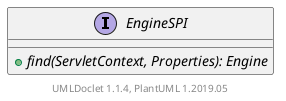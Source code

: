 @startuml

    interface EngineSPI [[EngineSPI.html]] {
        {abstract} +find(ServletContext, Properties): Engine
    }


    center footer UMLDoclet 1.1.4, PlantUML 1.2019.05
@enduml
